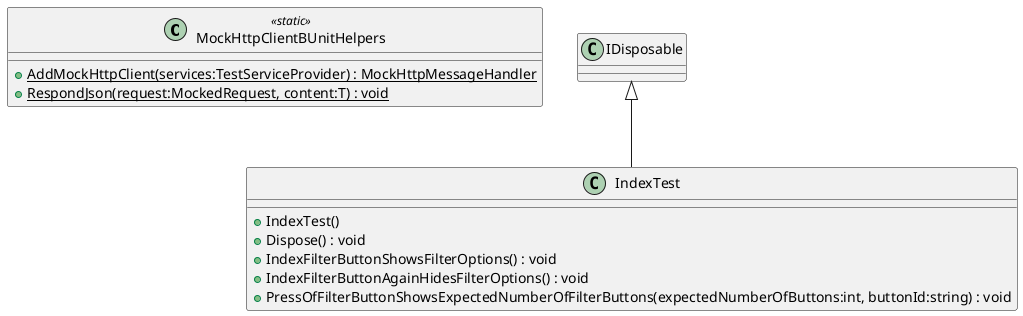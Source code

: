 @startuml
class MockHttpClientBUnitHelpers <<static>> {
    + {static} AddMockHttpClient(services:TestServiceProvider) : MockHttpMessageHandler
    + {static} RespondJson(request:MockedRequest, content:T) : void
}
class IndexTest {
    + IndexTest()
    + Dispose() : void
    + IndexFilterButtonShowsFilterOptions() : void
    + IndexFilterButtonAgainHidesFilterOptions() : void
    + PressOfFilterButtonShowsExpectedNumberOfFilterButtons(expectedNumberOfButtons:int, buttonId:string) : void
}
IDisposable <|-- IndexTest
@enduml
